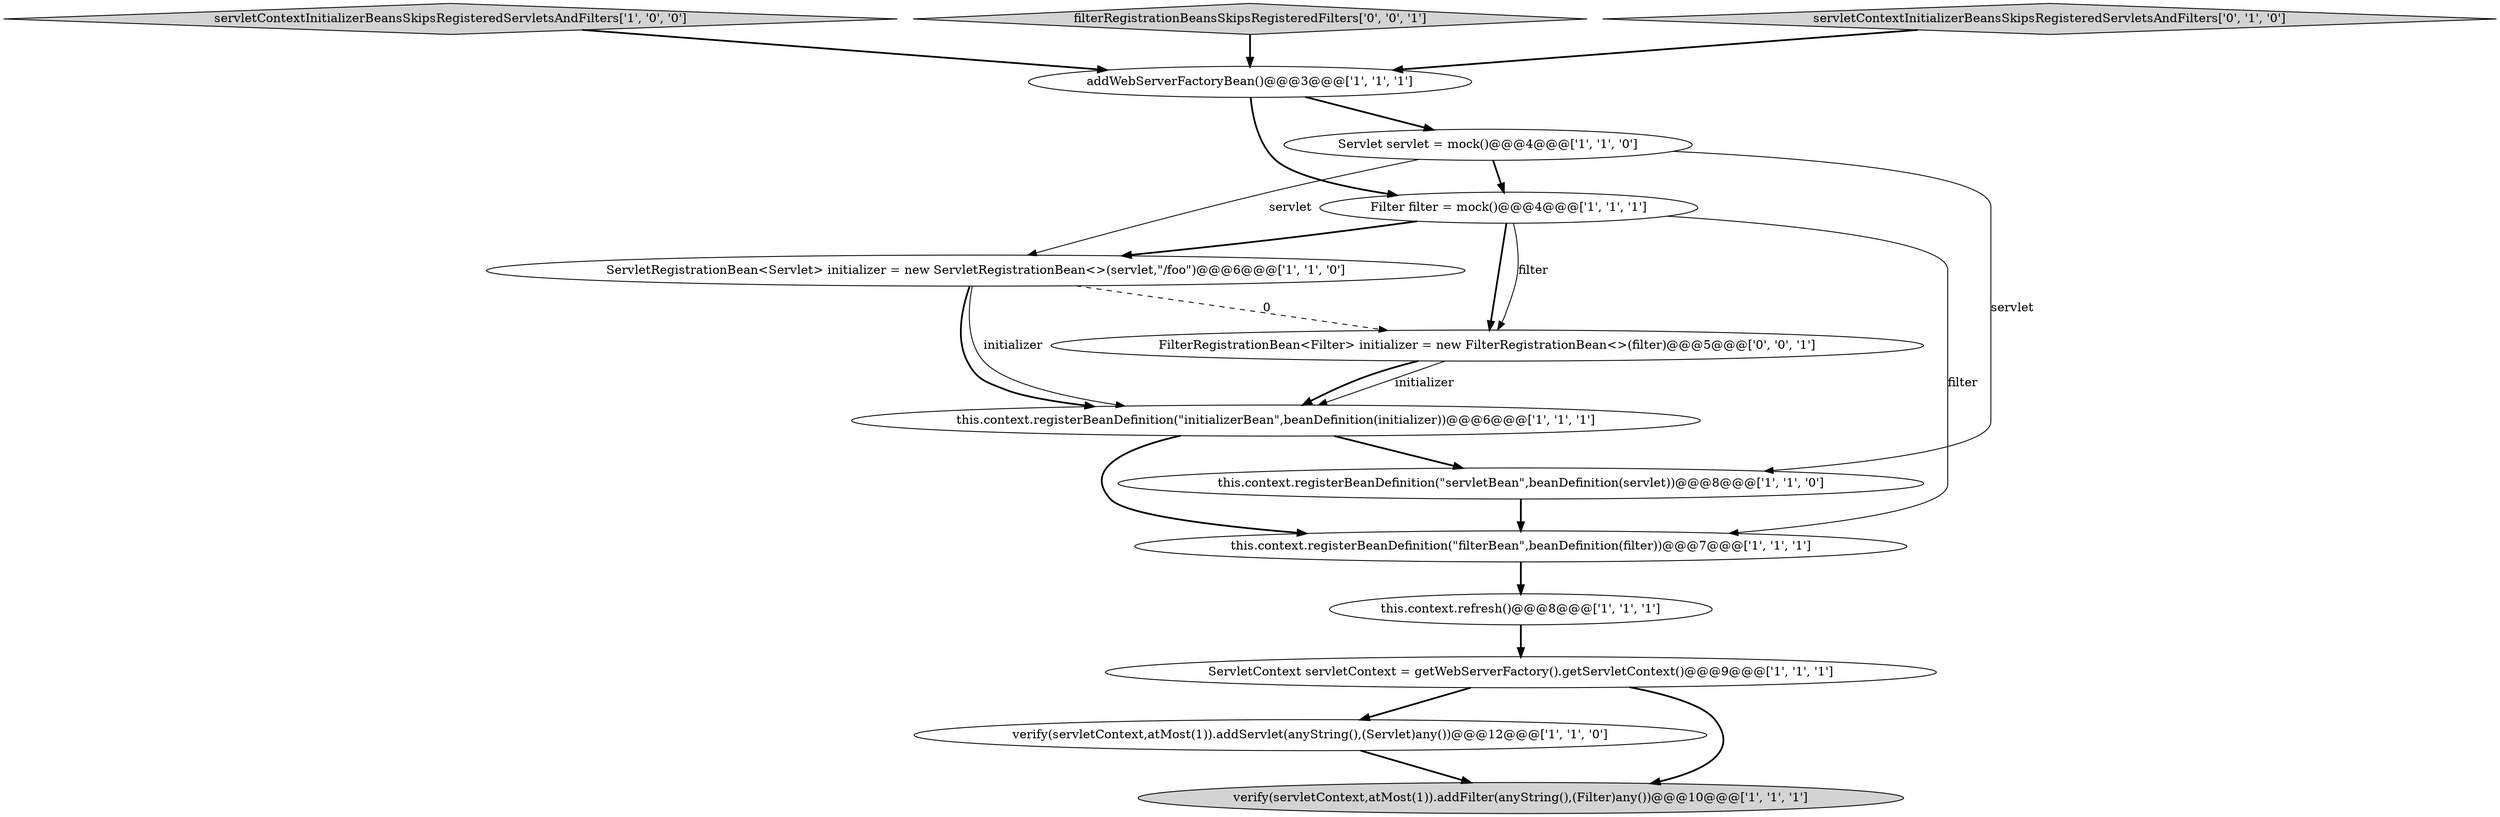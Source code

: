 digraph {
5 [style = filled, label = "this.context.refresh()@@@8@@@['1', '1', '1']", fillcolor = white, shape = ellipse image = "AAA0AAABBB1BBB"];
1 [style = filled, label = "addWebServerFactoryBean()@@@3@@@['1', '1', '1']", fillcolor = white, shape = ellipse image = "AAA0AAABBB1BBB"];
11 [style = filled, label = "servletContextInitializerBeansSkipsRegisteredServletsAndFilters['1', '0', '0']", fillcolor = lightgray, shape = diamond image = "AAA0AAABBB1BBB"];
9 [style = filled, label = "this.context.registerBeanDefinition(\"filterBean\",beanDefinition(filter))@@@7@@@['1', '1', '1']", fillcolor = white, shape = ellipse image = "AAA0AAABBB1BBB"];
0 [style = filled, label = "Filter filter = mock()@@@4@@@['1', '1', '1']", fillcolor = white, shape = ellipse image = "AAA0AAABBB1BBB"];
6 [style = filled, label = "verify(servletContext,atMost(1)).addServlet(anyString(),(Servlet)any())@@@12@@@['1', '1', '0']", fillcolor = white, shape = ellipse image = "AAA0AAABBB1BBB"];
2 [style = filled, label = "ServletRegistrationBean<Servlet> initializer = new ServletRegistrationBean<>(servlet,\"/foo\")@@@6@@@['1', '1', '0']", fillcolor = white, shape = ellipse image = "AAA0AAABBB1BBB"];
4 [style = filled, label = "Servlet servlet = mock()@@@4@@@['1', '1', '0']", fillcolor = white, shape = ellipse image = "AAA0AAABBB1BBB"];
8 [style = filled, label = "verify(servletContext,atMost(1)).addFilter(anyString(),(Filter)any())@@@10@@@['1', '1', '1']", fillcolor = lightgray, shape = ellipse image = "AAA0AAABBB1BBB"];
14 [style = filled, label = "filterRegistrationBeansSkipsRegisteredFilters['0', '0', '1']", fillcolor = lightgray, shape = diamond image = "AAA0AAABBB3BBB"];
7 [style = filled, label = "ServletContext servletContext = getWebServerFactory().getServletContext()@@@9@@@['1', '1', '1']", fillcolor = white, shape = ellipse image = "AAA0AAABBB1BBB"];
12 [style = filled, label = "servletContextInitializerBeansSkipsRegisteredServletsAndFilters['0', '1', '0']", fillcolor = lightgray, shape = diamond image = "AAA0AAABBB2BBB"];
10 [style = filled, label = "this.context.registerBeanDefinition(\"servletBean\",beanDefinition(servlet))@@@8@@@['1', '1', '0']", fillcolor = white, shape = ellipse image = "AAA0AAABBB1BBB"];
13 [style = filled, label = "FilterRegistrationBean<Filter> initializer = new FilterRegistrationBean<>(filter)@@@5@@@['0', '0', '1']", fillcolor = white, shape = ellipse image = "AAA0AAABBB3BBB"];
3 [style = filled, label = "this.context.registerBeanDefinition(\"initializerBean\",beanDefinition(initializer))@@@6@@@['1', '1', '1']", fillcolor = white, shape = ellipse image = "AAA0AAABBB1BBB"];
1->4 [style = bold, label=""];
13->3 [style = solid, label="initializer"];
2->3 [style = solid, label="initializer"];
0->13 [style = bold, label=""];
11->1 [style = bold, label=""];
2->3 [style = bold, label=""];
0->2 [style = bold, label=""];
1->0 [style = bold, label=""];
7->8 [style = bold, label=""];
12->1 [style = bold, label=""];
14->1 [style = bold, label=""];
4->0 [style = bold, label=""];
3->9 [style = bold, label=""];
3->10 [style = bold, label=""];
4->10 [style = solid, label="servlet"];
13->3 [style = bold, label=""];
2->13 [style = dashed, label="0"];
0->9 [style = solid, label="filter"];
6->8 [style = bold, label=""];
7->6 [style = bold, label=""];
9->5 [style = bold, label=""];
4->2 [style = solid, label="servlet"];
5->7 [style = bold, label=""];
10->9 [style = bold, label=""];
0->13 [style = solid, label="filter"];
}

